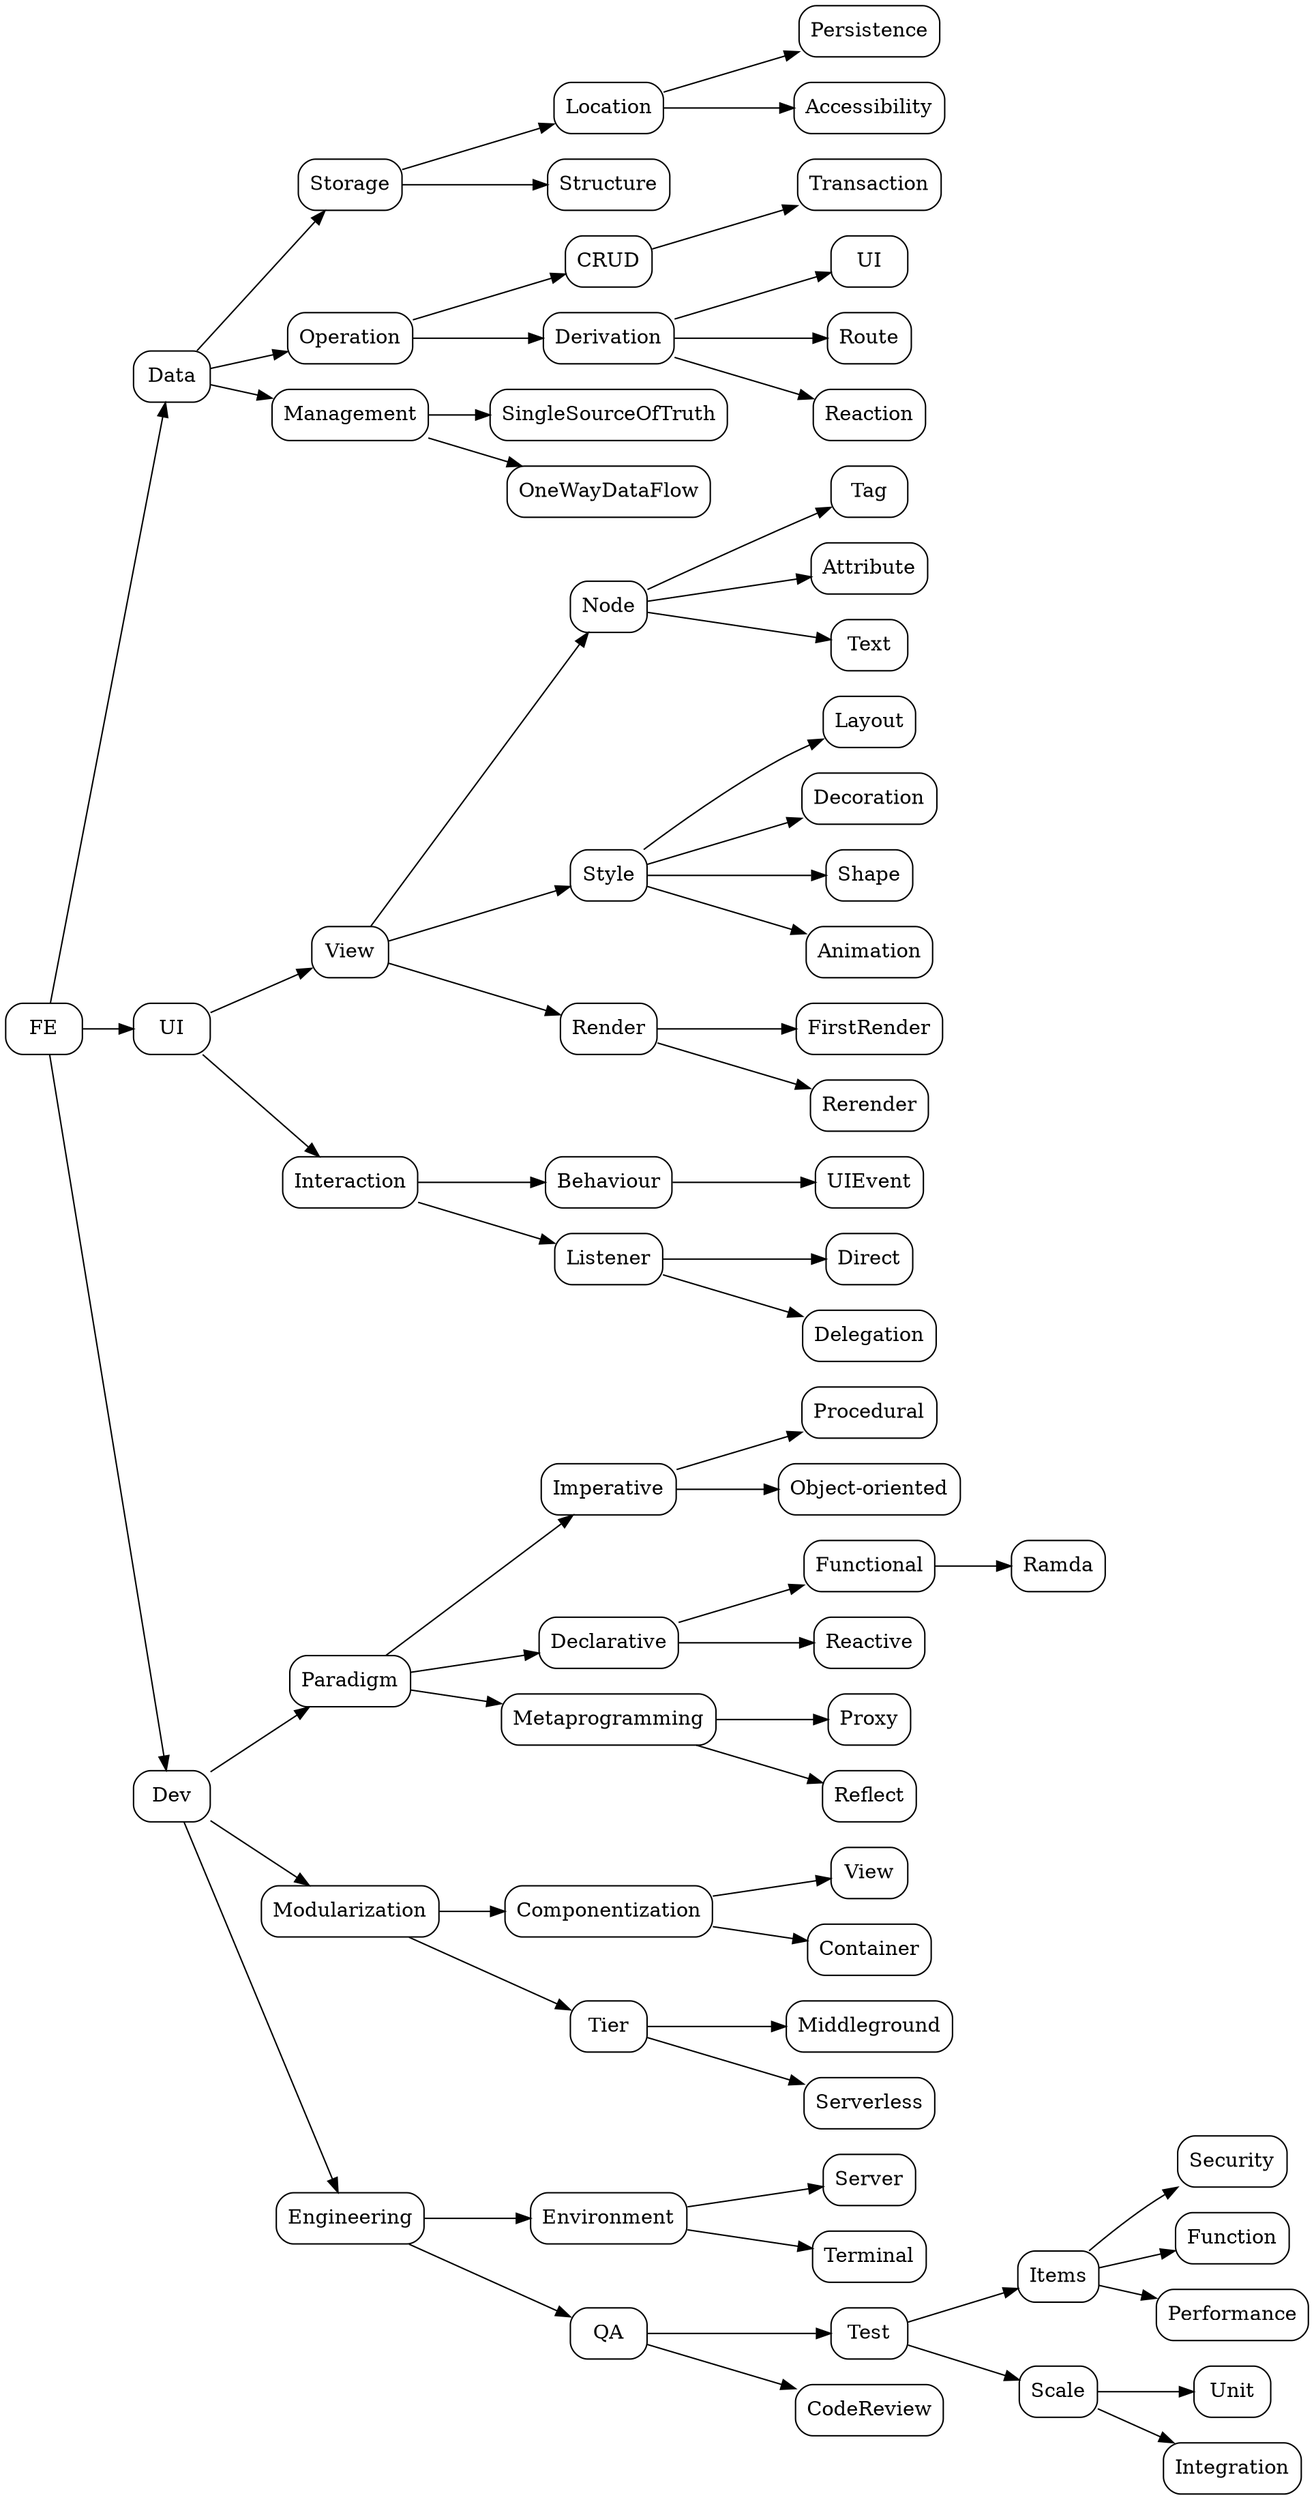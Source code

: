 digraph FE{
  rankdir=LR
  node [shape="box",style="rounded"]
  {
    "Data.Data"[label="Data"]
    "UI.UI"[label="UI"]
    "Dev.Dev"[label="Dev"]
  }

  FE->{"Data.Data","UI.UI","Dev.Dev"}

  // Data
  {
    "Data.Storage"[label="Storage"]
      "Data.Location"[label="Location"]
        "Data.Persistence"[label="Persistence"]
        "Data.Accessibility"[label="Accessibility"]
      "Data.Structure"[label="Structure"]
    "Data.Operation"[label="Operation"]
      "Data.CRUD"[label="CRUD"]
      "Data.Transaction"[label="Transaction"]
      "Data.Derivation"[label="Derivation"]
        "Data.UI"[label="UI"]
        "Data.Route"[label="Route"]
        "Data.Reaction"[label="Reaction"]
    "Data.Management"[label="Management"]
      "Data.SingleSourceOfTruth"[label="SingleSourceOfTruth"]
      "Data.OneWayDataFlow"[label="OneWayDataFlow"]
  }

  {"Data.Data"}->{"Data.Storage","Data.Operation","Data.Management"}
    {"Data.Storage"}->{"Data.Location","Data.Structure"}
      {"Data.Location"}->{"Data.Persistence","Data.Accessibility"}
    {"Data.Operation"}->{"Data.CRUD","Data.Derivation"}
      {"Data.CRUD"}->{"Data.Transaction"}
      {"Data.Derivation"}->{"Data.UI","Data.Route","Data.Reaction"}
    {"Data.Management"}->{"Data.SingleSourceOfTruth","Data.OneWayDataFlow"}


  // UI
  {
    "UI.View"[label="View"]
      "UI.Node"[label="Node"]
        "UI.Tag"[label="Tag"]
        "UI.Attribute"[label="Attribute"]
        "UI.Text"[label="Text"]
      "UI.Style"[label="Style"]
        "UI.Layout"[label="Layout"]
        "UI.Decoration"[label="Decoration"]
        "UI.Shape"[label="Shape"]
        "UI.Animation"[label="Animation"]
      "UI.Render"[label="Render"]
        "UI.FirstRender"[label="FirstRender"]
        "UI.Rerender"[label="Rerender"]
    "UI.Interaction"[label="Interaction"]
      "UI.Behaviour"[label="Behaviour"]
        "UI.UIEvent"[label="UIEvent"]
      "UI.Listener"[label="Listener"]
        "UI.Direct"[label="Direct"]
        "UI.Delegation"[label="Delegation"]
  }

  {"UI.UI"}->{"UI.View","UI.Interaction"}
    {"UI.View"}->{"UI.Node","UI.Style","UI.Render"}
      {"UI.Node"}->{"UI.Tag","UI.Attribute","UI.Text"}
      {"UI.Style"}->{"UI.Layout","UI.Decoration","UI.Shape","UI.Animation"}
      {"UI.Render"}->{"UI.FirstRender","UI.Rerender"}
    {"UI.Interaction"}->{"UI.Behaviour","UI.Listener"}
      {"UI.Behaviour"}->{"UI.UIEvent"}
      {"UI.Listener"}->{"UI.Direct","UI.Delegation"}

  // Dev
  {
    "Dev.Paradigm"[label="Paradigm"]
      "Dev.Imperative"[label="Imperative"]
        "Dev.Procedural"[label="Procedural"]
        "Dev.Object-oriented"[label="Object-oriented"]
      "Dev.Declarative"[label="Declarative"]
        "Dev.Functional"[label="Functional"]
          "Dev.Ramda"[label="Ramda"]
        "Dev.Reactive"[label="Reactive"]
      "Dev.Metaprogramming"[label="Metaprogramming"]
        "Dev.Proxy"[label="Proxy"]
        "Dev.Reflect"[label="Reflect"]
    "Dev.Modularization"[label="Modularization"]
      "Dev.Componentization"[label="Componentization"]
        "Dev.View"[label="View"]
        "Dev.Container"[label="Container"]
      "Dev.Tier"[label="Tier"]
        "Dev.Middleground"[label="Middleground"]
        "Dev.Serverless"[label="Serverless"]
    "Dev.Engineering"[label="Engineering"]
      "Dev.Environment"[label="Environment"]
        "Dev.Server"[label="Server"]
        "Dev.Terminal"[label="Terminal"]
      "Dev.QA"[label="QA"]
        "Dev.Test"[label="Test"]
          "Dev.Items"[label="Items"]
            "Dev.Security"[label="Security"]
            "Dev.Function"[label="Function"]
            "Dev.Performance"[label="Performance"]
          "Dev.Scale"[label="Scale"]
            "Dev.Unit"[label="Unit"]
            "Dev.Integration"[label="Integration"]
        "Dev.CodeReview"[label="CodeReview"]
      // "Dev.Build"[label="Build"]
      //   "Dev.Converting"[label="Converting"]
      //   "Dev.Compression"[label="Compression"]
      // "Dev.release"[label="release"]
  }

  {"Dev.Dev"}->{"Dev.Paradigm","Dev.Modularization","Dev.Engineering"}
    {"Dev.Paradigm"}->{"Dev.Imperative","Dev.Declarative","Dev.Metaprogramming"}
      {"Dev.Imperative"}->{"Dev.Procedural","Dev.Object-oriented"}
      {"Dev.Declarative"}->{"Dev.Functional","Dev.Reactive"}
        {"Dev.Functional"}->{"Dev.Ramda"}
      {"Dev.Metaprogramming"}->{"Dev.Proxy","Dev.Reflect"}
    {"Dev.Modularization"}->{"Dev.Componentization","Dev.Tier"}
      {"Dev.Componentization"}->{"Dev.View","Dev.Container"}
      {"Dev.Tier"}->{"Dev.Middleground","Dev.Serverless"}
    // {"Dev.Engineering"}->{"Dev.Environment","Dev.QA","Dev.Build","Dev.release"}
    {"Dev.Engineering"}->{"Dev.Environment","Dev.QA"}
      {"Dev.Environment"}->{"Dev.Server","Dev.Terminal"}
      {"Dev.QA"}->{"Dev.Test","Dev.CodeReview"}
        {"Dev.Test"}->{"Dev.Items","Dev.Scale"}
          {"Dev.Items"}->{"Dev.Security","Dev.Function","Dev.Performance"}
          {"Dev.Scale"}->{"Dev.Unit","Dev.Integration"}
      // {"Dev.Build"}->{"Dev.Converting","Dev.Compression"}
}

